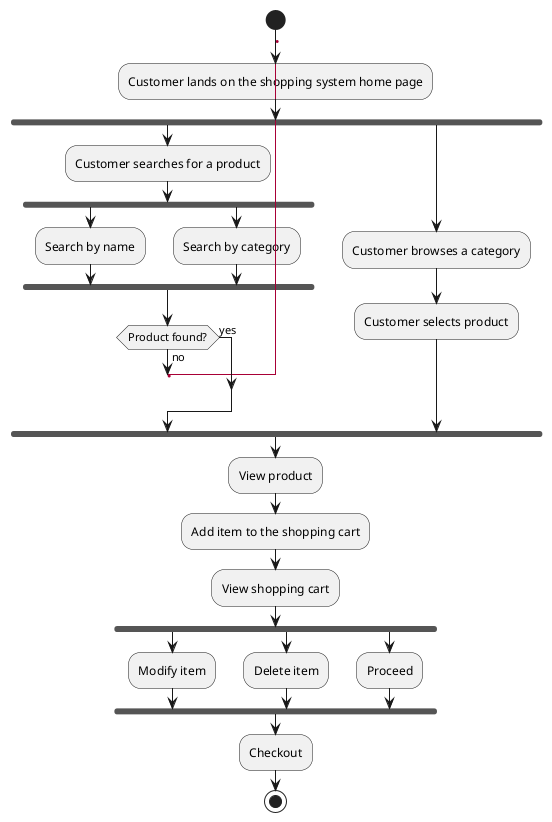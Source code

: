 @startuml
start
label start
:Customer lands on the shopping system home page;
fork
    :Customer searches for a product;
    fork
        :Search by name;
    fork again
        :Search by category;
    fork end
    if (Product found?) then(no)
        goto start
        break
    else (yes)
    endif
fork again
    :Customer browses a category;
    :Customer selects product;
fork end

:View product;
:Add item to the shopping cart;
:View shopping cart;

fork
    :Modify item;
fork again
    :Delete item;
fork again
    :Proceed;
fork end
:Checkout;
stop
@enduml
